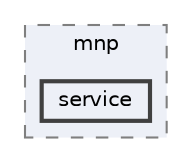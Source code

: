 digraph "repository/mnp/src/test/java/com/sterlite/cal/mnp/service"
{
 // LATEX_PDF_SIZE
  bgcolor="transparent";
  edge [fontname=Helvetica,fontsize=10,labelfontname=Helvetica,labelfontsize=10];
  node [fontname=Helvetica,fontsize=10,shape=box,height=0.2,width=0.4];
  compound=true
  subgraph clusterdir_7cf87d1c8a6e2f5046e3603eb435839a {
    graph [ bgcolor="#edf0f7", pencolor="grey50", label="mnp", fontname=Helvetica,fontsize=10 style="filled,dashed", URL="dir_7cf87d1c8a6e2f5046e3603eb435839a.html",tooltip=""]
  dir_711496e5bf8bc54685f8a76874885e6d [label="service", fillcolor="#edf0f7", color="grey25", style="filled,bold", URL="dir_711496e5bf8bc54685f8a76874885e6d.html",tooltip=""];
  }
}

